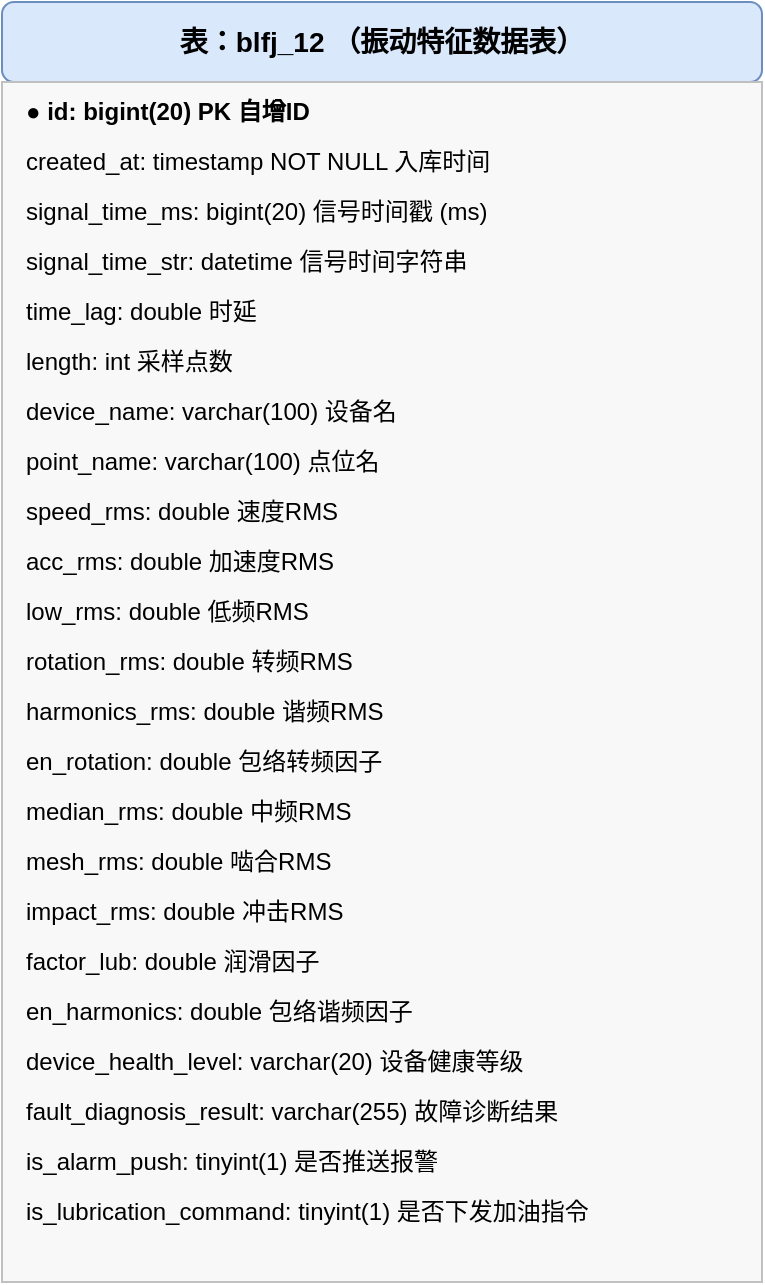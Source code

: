 <?xml version="1.0" encoding="UTF-8"?>
<mxfile version="20.1.3" type="device">
  <diagram id="diagram_1" name="表结构-blfj_12">
    <mxGraphModel dx="1114" dy="696" grid="1" gridSize="10" guides="1" tooltips="1" connect="1" arrows="1" fold="1" page="1" pageScale="1" pageWidth="827" pageHeight="1169" math="0" shadow="0">
      <root>
        <mxCell id="0"/>
        <mxCell id="1" parent="0"/>
        
        <!-- 表名实体框 -->
        <mxCell id="2" value="表：blfj_12 （振动特征数据表）" style="rounded=1;whiteSpace=wrap;html=1;fillColor=#dae8fc;strokeColor=#6c8ebf;fontSize=14;fontStyle=1;" vertex="1" parent="1">
          <mxGeometry x="20" y="20" width="380" height="40" as="geometry"/>
        </mxCell>

        <!-- 字段列表背景 -->
        <mxCell id="3" style="rounded=0;whiteSpace=wrap;html=1;fillColor=#f8f8f8;strokeColor=#c0c0c0;" vertex="1" parent="1">
          <mxGeometry x="20" y="60" width="380" height="600" as="geometry"/>
        </mxCell>

        <!-- 字段：id -->
        <mxCell id="4" value="● id: bigint(20) PK 自增ID" style="text;html=1;strokeColor=none;fillColor=none;align=left;verticalAlign=middle;whiteSpace=wrap;fontSize=12;fontStyle=1;" vertex="1" parent="3">
          <mxGeometry x="10" y="5" width="360" height="20" as="geometry"/>
        </mxCell>

        <!-- 字段：created_at -->
        <mxCell id="5" value="created_at: timestamp NOT NULL 入库时间" style="text;html=1;strokeColor=none;fillColor=none;align=left;verticalAlign=middle;whiteSpace=wrap;fontSize=12;" vertex="1" parent="3">
          <mxGeometry x="10" y="30" width="360" height="20" as="geometry"/>
        </mxCell>

        <!-- 字段：signal_time_ms -->
        <mxCell id="6" value="signal_time_ms: bigint(20) 信号时间戳 (ms)" style="text;html=1;strokeColor=none;fillColor=none;align=left;verticalAlign=middle;whiteSpace=wrap;fontSize=12;" vertex="1" parent="3">
          <mxGeometry x="10" y="55" width="360" height="20" as="geometry"/>
        </mxCell>

        <!-- 字段：signal_time_str -->
        <mxCell id="7" value="signal_time_str: datetime 信号时间字符串" style="text;html=1;strokeColor=none;fillColor=none;align=left;verticalAlign=middle;whiteSpace=wrap;fontSize=12;" vertex="1" parent="3">
          <mxGeometry x="10" y="80" width="360" height="20" as="geometry"/>
        </mxCell>

        <!-- 字段：time_lag -->
        <mxCell id="8" value="time_lag: double 时延" style="text;html=1;strokeColor=none;fillColor=none;align=left;verticalAlign=middle;whiteSpace=wrap;fontSize=12;" vertex="1" parent="3">
          <mxGeometry x="10" y="105" width="360" height="20" as="geometry"/>
        </mxCell>

        <!-- 字段：length -->
        <mxCell id="9" value="length: int 采样点数" style="text;html=1;strokeColor=none;fillColor=none;align=left;verticalAlign=middle;whiteSpace=wrap;fontSize=12;" vertex="1" parent="3">
          <mxGeometry x="10" y="130" width="360" height="20" as="geometry"/>
        </mxCell>

        <!-- 字段：device_name -->
        <mxCell id="10" value="device_name: varchar(100) 设备名" style="text;html=1;strokeColor=none;fillColor=none;align=left;verticalAlign=middle;whiteSpace=wrap;fontSize=12;" vertex="1" parent="3">
          <mxGeometry x="10" y="155" width="360" height="20" as="geometry"/>
        </mxCell>

        <!-- 字段：point_name -->
        <mxCell id="11" value="point_name: varchar(100) 点位名" style="text;html=1;strokeColor=none;fillColor=none;align=left;verticalAlign=middle;whiteSpace=wrap;fontSize=12;" vertex="1" parent="3">
          <mxGeometry x="10" y="180" width="360" height="20" as="geometry"/>
        </mxCell>

        <!-- 以下字段按顺序 -->
        <mxCell id="12" value="speed_rms: double 速度RMS" style="text;html=1;strokeColor=none;fillColor=none;align=left;verticalAlign=middle;whiteSpace=wrap;fontSize=12;" vertex="1" parent="3">
          <mxGeometry x="10" y="205" width="360" height="20" as="geometry"/>
        </mxCell>
        <mxCell id="13" value="acc_rms: double 加速度RMS" style="text;html=1;strokeColor=none;fillColor=none;align=left;verticalAlign=middle;whiteSpace=wrap;fontSize=12;" vertex="1" parent="3">
          <mxGeometry x="10" y="230" width="360" height="20" as="geometry"/>
        </mxCell>
        <mxCell id="14" value="low_rms: double 低频RMS" style="text;html=1;strokeColor=none;fillColor=none;align=left;verticalAlign=middle;whiteSpace=wrap;fontSize=12;" vertex="1" parent="3">
          <mxGeometry x="10" y="255" width="360" height="20" as="geometry"/>
        </mxCell>
        <mxCell id="15" value="rotation_rms: double 转频RMS" style="text;html=1;strokeColor=none;fillColor=none;align=left;verticalAlign=middle;whiteSpace=wrap;fontSize=12;" vertex="1" parent="3">
          <mxGeometry x="10" y="280" width="360" height="20" as="geometry"/>
        </mxCell>
        <mxCell id="16" value="harmonics_rms: double 谐频RMS" style="text;html=1;strokeColor=none;fillColor=none;align=left;verticalAlign=middle;whiteSpace=wrap;fontSize=12;" vertex="1" parent="3">
          <mxGeometry x="10" y="305" width="360" height="20" as="geometry"/>
        </mxCell>
        <mxCell id="17" value="en_rotation: double 包络转频因子" style="text;html=1;strokeColor=none;fillColor=none;align=left;verticalAlign=middle;whiteSpace=wrap;fontSize=12;" vertex="1" parent="3">
          <mxGeometry x="10" y="330" width="360" height="20" as="geometry"/>
        </mxCell>
        <mxCell id="18" value="median_rms: double 中频RMS" style="text;html=1;strokeColor=none;fillColor=none;align=left;verticalAlign=middle;whiteSpace=wrap;fontSize=12;" vertex="1" parent="3">
          <mxGeometry x="10" y="355" width="360" height="20" as="geometry"/>
        </mxCell>
        <mxCell id="19" value="mesh_rms: double 啮合RMS" style="text;html=1;strokeColor=none;fillColor=none;align=left;verticalAlign=middle;whiteSpace=wrap;fontSize=12;" vertex="1" parent="3">
          <mxGeometry x="10" y="380" width="360" height="20" as="geometry"/>
        </mxCell>
        <mxCell id="20" value="impact_rms: double 冲击RMS" style="text;html=1;strokeColor=none;fillColor=none;align=left;verticalAlign=middle;whiteSpace=wrap;fontSize=12;" vertex="1" parent="3">
          <mxGeometry x="10" y="405" width="360" height="20" as="geometry"/>
        </mxCell>
        <mxCell id="21" value="factor_lub: double 润滑因子" style="text;html=1;strokeColor=none;fillColor=none;align=left;verticalAlign=middle;whiteSpace=wrap;fontSize=12;" vertex="1" parent="3">
          <mxGeometry x="10" y="430" width="360" height="20" as="geometry"/>
        </mxCell>
        <mxCell id="22" value="en_harmonics: double 包络谐频因子" style="text;html=1;strokeColor=none;fillColor=none;align=left;verticalAlign=middle;whiteSpace=wrap;fontSize=12;" vertex="1" parent="3">
          <mxGeometry x="10" y="455" width="360" height="20" as="geometry"/>
        </mxCell>

        <!-- 设备健康等级 -->
        <mxCell id="23" value="device_health_level: varchar(20) 设备健康等级" style="text;html=1;strokeColor=none;fillColor=none;align=left;verticalAlign=middle;whiteSpace=wrap;fontSize=12;" vertex="1" parent="3">
          <mxGeometry x="10" y="480" width="360" height="20" as="geometry"/>
        </mxCell>
        <!-- 故障诊断结果 -->
        <mxCell id="24" value="fault_diagnosis_result: varchar(255) 故障诊断结果" style="text;html=1;strokeColor=none;fillColor=none;align=left;verticalAlign=middle;whiteSpace=wrap;fontSize=12;" vertex="1" parent="3">
          <mxGeometry x="10" y="505" width="360" height="20" as="geometry"/>
        </mxCell>
        <!-- 是否推送报警 -->
        <mxCell id="25" value="is_alarm_push: tinyint(1) 是否推送报警" style="text;html=1;strokeColor=none;fillColor=none;align=left;verticalAlign=middle;whiteSpace=wrap;fontSize=12;" vertex="1" parent="3">
          <mxGeometry x="10" y="530" width="360" height="20" as="geometry"/>
        </mxCell>
        <!-- 是否下发加油指令 -->
        <mxCell id="26" value="is_lubrication_command: tinyint(1) 是否下发加油指令" style="text;html=1;strokeColor=none;fillColor=none;align=left;verticalAlign=middle;whiteSpace=wrap;fontSize=12;" vertex="1" parent="3">
          <mxGeometry x="10" y="555" width="360" height="20" as="geometry"/>
        </mxCell>

      </root>
    </mxGraphModel>
  </diagram>
</mxfile>
